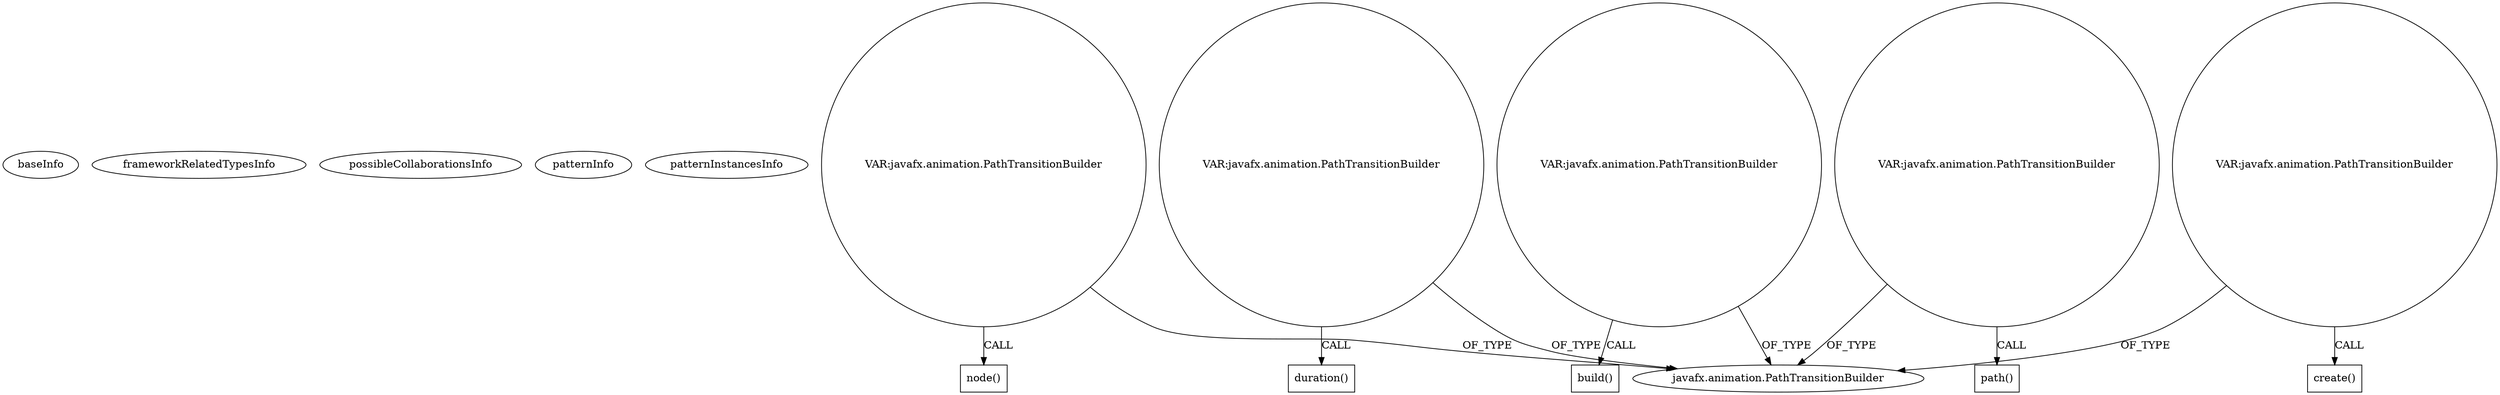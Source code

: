 digraph {
baseInfo[graphId=4631,category="pattern",isAnonymous=false,possibleRelation=false]
frameworkRelatedTypesInfo[]
possibleCollaborationsInfo[]
patternInfo[frequency=2.0,patternRootClient=null]
patternInstancesInfo[0="VaibhavJain-JavaFx-2.0-Ludo~/VaibhavJain-JavaFx-2.0-Ludo/JavaFx-2.0-Ludo-master/src/org/vaib/LudoMain.java~LudoMain~1569",1="t-kensuke-Java8~/t-kensuke-Java8/Java8-master/src/main/java/ch04/Ex09.java~Ex09~4440"]
22[label="javafx.animation.PathTransitionBuilder",vertexType="FRAMEWORK_CLASS_TYPE",isFrameworkType=false]
20[label="VAR:javafx.animation.PathTransitionBuilder",vertexType="VARIABLE_EXPRESION",isFrameworkType=false,shape=circle]
21[label="build()",vertexType="INSIDE_CALL",isFrameworkType=false,shape=box]
38[label="VAR:javafx.animation.PathTransitionBuilder",vertexType="VARIABLE_EXPRESION",isFrameworkType=false,shape=circle]
39[label="duration()",vertexType="INSIDE_CALL",isFrameworkType=false,shape=box]
32[label="VAR:javafx.animation.PathTransitionBuilder",vertexType="VARIABLE_EXPRESION",isFrameworkType=false,shape=circle]
33[label="node()",vertexType="INSIDE_CALL",isFrameworkType=false,shape=box]
41[label="VAR:javafx.animation.PathTransitionBuilder",vertexType="VARIABLE_EXPRESION",isFrameworkType=false,shape=circle]
42[label="create()",vertexType="INSIDE_CALL",isFrameworkType=false,shape=box]
35[label="VAR:javafx.animation.PathTransitionBuilder",vertexType="VARIABLE_EXPRESION",isFrameworkType=false,shape=circle]
36[label="path()",vertexType="INSIDE_CALL",isFrameworkType=false,shape=box]
32->22[label="OF_TYPE"]
41->42[label="CALL"]
35->22[label="OF_TYPE"]
38->39[label="CALL"]
38->22[label="OF_TYPE"]
41->22[label="OF_TYPE"]
32->33[label="CALL"]
20->21[label="CALL"]
20->22[label="OF_TYPE"]
35->36[label="CALL"]
}
